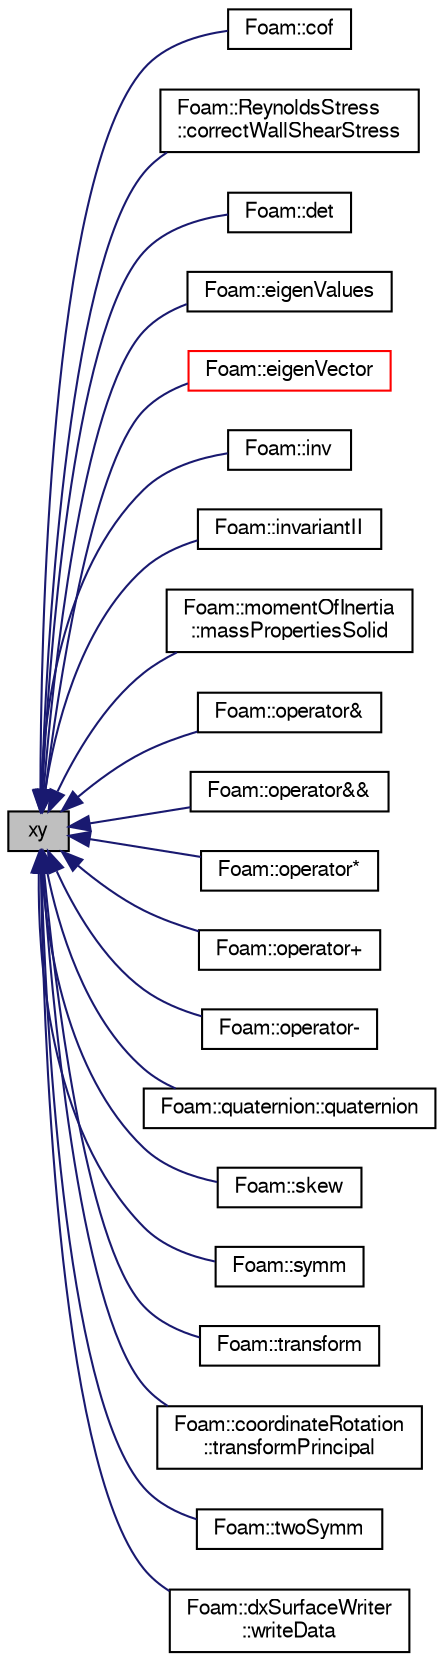 digraph "xy"
{
  bgcolor="transparent";
  edge [fontname="FreeSans",fontsize="10",labelfontname="FreeSans",labelfontsize="10"];
  node [fontname="FreeSans",fontsize="10",shape=record];
  rankdir="LR";
  Node1 [label="xy",height=0.2,width=0.4,color="black", fillcolor="grey75", style="filled" fontcolor="black"];
  Node1 -> Node2 [dir="back",color="midnightblue",fontsize="10",style="solid",fontname="FreeSans"];
  Node2 [label="Foam::cof",height=0.2,width=0.4,color="black",URL="$a10237.html#ad125526a422e2bd9c6e5c5f4a317af26",tooltip="Return the cofactor tensor of a tensor. "];
  Node1 -> Node3 [dir="back",color="midnightblue",fontsize="10",style="solid",fontname="FreeSans"];
  Node3 [label="Foam::ReynoldsStress\l::correctWallShearStress",height=0.2,width=0.4,color="black",URL="$a02130.html#a84f52e1173745a74731fffb5bade909d"];
  Node1 -> Node4 [dir="back",color="midnightblue",fontsize="10",style="solid",fontname="FreeSans"];
  Node4 [label="Foam::det",height=0.2,width=0.4,color="black",URL="$a10237.html#a1d843934098e732c7ab3f36774a0abc9",tooltip="Return the determinant of a tensor. "];
  Node1 -> Node5 [dir="back",color="midnightblue",fontsize="10",style="solid",fontname="FreeSans"];
  Node5 [label="Foam::eigenValues",height=0.2,width=0.4,color="black",URL="$a10237.html#a439ae805cc773abe7c94178cce4f5ba3"];
  Node1 -> Node6 [dir="back",color="midnightblue",fontsize="10",style="solid",fontname="FreeSans"];
  Node6 [label="Foam::eigenVector",height=0.2,width=0.4,color="red",URL="$a10237.html#aed8ccde72af25f41d76277dffa26abad"];
  Node1 -> Node7 [dir="back",color="midnightblue",fontsize="10",style="solid",fontname="FreeSans"];
  Node7 [label="Foam::inv",height=0.2,width=0.4,color="black",URL="$a10237.html#a185b4212d0617ccfaa1efdff22eadf64",tooltip="Return the inverse of a tensor given the determinant. "];
  Node1 -> Node8 [dir="back",color="midnightblue",fontsize="10",style="solid",fontname="FreeSans"];
  Node8 [label="Foam::invariantII",height=0.2,width=0.4,color="black",URL="$a10237.html#a98d83dc4e3c2ffaf3b1d62c5802a0c4d",tooltip="Return the 2nd invariant of a tensor. "];
  Node1 -> Node9 [dir="back",color="midnightblue",fontsize="10",style="solid",fontname="FreeSans"];
  Node9 [label="Foam::momentOfInertia\l::massPropertiesSolid",height=0.2,width=0.4,color="black",URL="$a01481.html#ac948fad3ba413d57d196458b12848db1"];
  Node1 -> Node10 [dir="back",color="midnightblue",fontsize="10",style="solid",fontname="FreeSans"];
  Node10 [label="Foam::operator&",height=0.2,width=0.4,color="black",URL="$a10237.html#a52c4fbc41e8b1403cb438a86b82793fa",tooltip="Inner-product between a diagonal tensor and a tensor. "];
  Node1 -> Node11 [dir="back",color="midnightblue",fontsize="10",style="solid",fontname="FreeSans"];
  Node11 [label="Foam::operator&&",height=0.2,width=0.4,color="black",URL="$a10237.html#a0ee00026139fbccfa393a13788960b75",tooltip="Double-dot-product between a symmetric tensor and a tensor. "];
  Node1 -> Node12 [dir="back",color="midnightblue",fontsize="10",style="solid",fontname="FreeSans"];
  Node12 [label="Foam::operator*",height=0.2,width=0.4,color="black",URL="$a10237.html#ae4615a8d82aecb3063f81a744ac0667a"];
  Node1 -> Node13 [dir="back",color="midnightblue",fontsize="10",style="solid",fontname="FreeSans"];
  Node13 [label="Foam::operator+",height=0.2,width=0.4,color="black",URL="$a10237.html#afd3ddb9840be2a7ca902615359e3283e"];
  Node1 -> Node14 [dir="back",color="midnightblue",fontsize="10",style="solid",fontname="FreeSans"];
  Node14 [label="Foam::operator-",height=0.2,width=0.4,color="black",URL="$a10237.html#a2c7fb7bc3807efdfd0a5456730bc84fc"];
  Node1 -> Node15 [dir="back",color="midnightblue",fontsize="10",style="solid",fontname="FreeSans"];
  Node15 [label="Foam::quaternion::quaternion",height=0.2,width=0.4,color="black",URL="$a01993.html#ac16a816cff3e72c4375a6602b025d5ed",tooltip="Construct a quaternion from a rotation tensor. "];
  Node1 -> Node16 [dir="back",color="midnightblue",fontsize="10",style="solid",fontname="FreeSans"];
  Node16 [label="Foam::skew",height=0.2,width=0.4,color="black",URL="$a10237.html#a8d07a2155a82c401a120a0f2ae2d1440",tooltip="Return the skew-symmetric part of a tensor. "];
  Node1 -> Node17 [dir="back",color="midnightblue",fontsize="10",style="solid",fontname="FreeSans"];
  Node17 [label="Foam::symm",height=0.2,width=0.4,color="black",URL="$a10237.html#a247f64ca032aa6fa7a54701f5785db53",tooltip="Return the symmetric part of a tensor. "];
  Node1 -> Node18 [dir="back",color="midnightblue",fontsize="10",style="solid",fontname="FreeSans"];
  Node18 [label="Foam::transform",height=0.2,width=0.4,color="black",URL="$a10237.html#a2398526b38a4e70fd5c67cbfd9139fc0"];
  Node1 -> Node19 [dir="back",color="midnightblue",fontsize="10",style="solid",fontname="FreeSans"];
  Node19 [label="Foam::coordinateRotation\l::transformPrincipal",height=0.2,width=0.4,color="black",URL="$a00386.html#a241ca7c5ec67a9cd7c100e28024c3e0d",tooltip="Transform principal. "];
  Node1 -> Node20 [dir="back",color="midnightblue",fontsize="10",style="solid",fontname="FreeSans"];
  Node20 [label="Foam::twoSymm",height=0.2,width=0.4,color="black",URL="$a10237.html#a1f61956bd0d628e84789584e7564ac59",tooltip="Return twice the symmetric part of a tensor. "];
  Node1 -> Node21 [dir="back",color="midnightblue",fontsize="10",style="solid",fontname="FreeSans"];
  Node21 [label="Foam::dxSurfaceWriter\l::writeData",height=0.2,width=0.4,color="black",URL="$a00571.html#af3b96bf02d1b0925c325805a3b29ccfa"];
}
